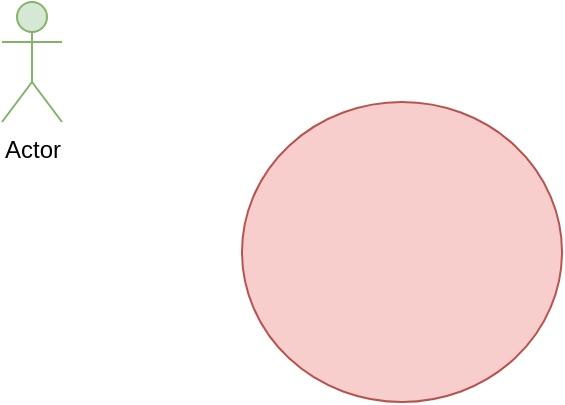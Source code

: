 <mxfile version="20.8.20" type="github"><diagram name="Page-1" id="yhPQ-K0hRlx5JBiK0Llb"><mxGraphModel dx="813" dy="495" grid="1" gridSize="10" guides="1" tooltips="1" connect="1" arrows="1" fold="1" page="1" pageScale="1" pageWidth="850" pageHeight="1100" math="0" shadow="0"><root><mxCell id="0"/><mxCell id="1" parent="0"/><mxCell id="wj2Jzw6C3qNbQfV-zv1L-1" value="" style="ellipse;whiteSpace=wrap;html=1;fillColor=#f8cecc;strokeColor=#b85450;" vertex="1" parent="1"><mxGeometry x="320" y="150" width="160" height="150" as="geometry"/></mxCell><mxCell id="wj2Jzw6C3qNbQfV-zv1L-2" value="Actor" style="shape=umlActor;verticalLabelPosition=bottom;verticalAlign=top;html=1;outlineConnect=0;fillColor=#d5e8d4;strokeColor=#82b366;" vertex="1" parent="1"><mxGeometry x="200" y="100" width="30" height="60" as="geometry"/></mxCell></root></mxGraphModel></diagram></mxfile>